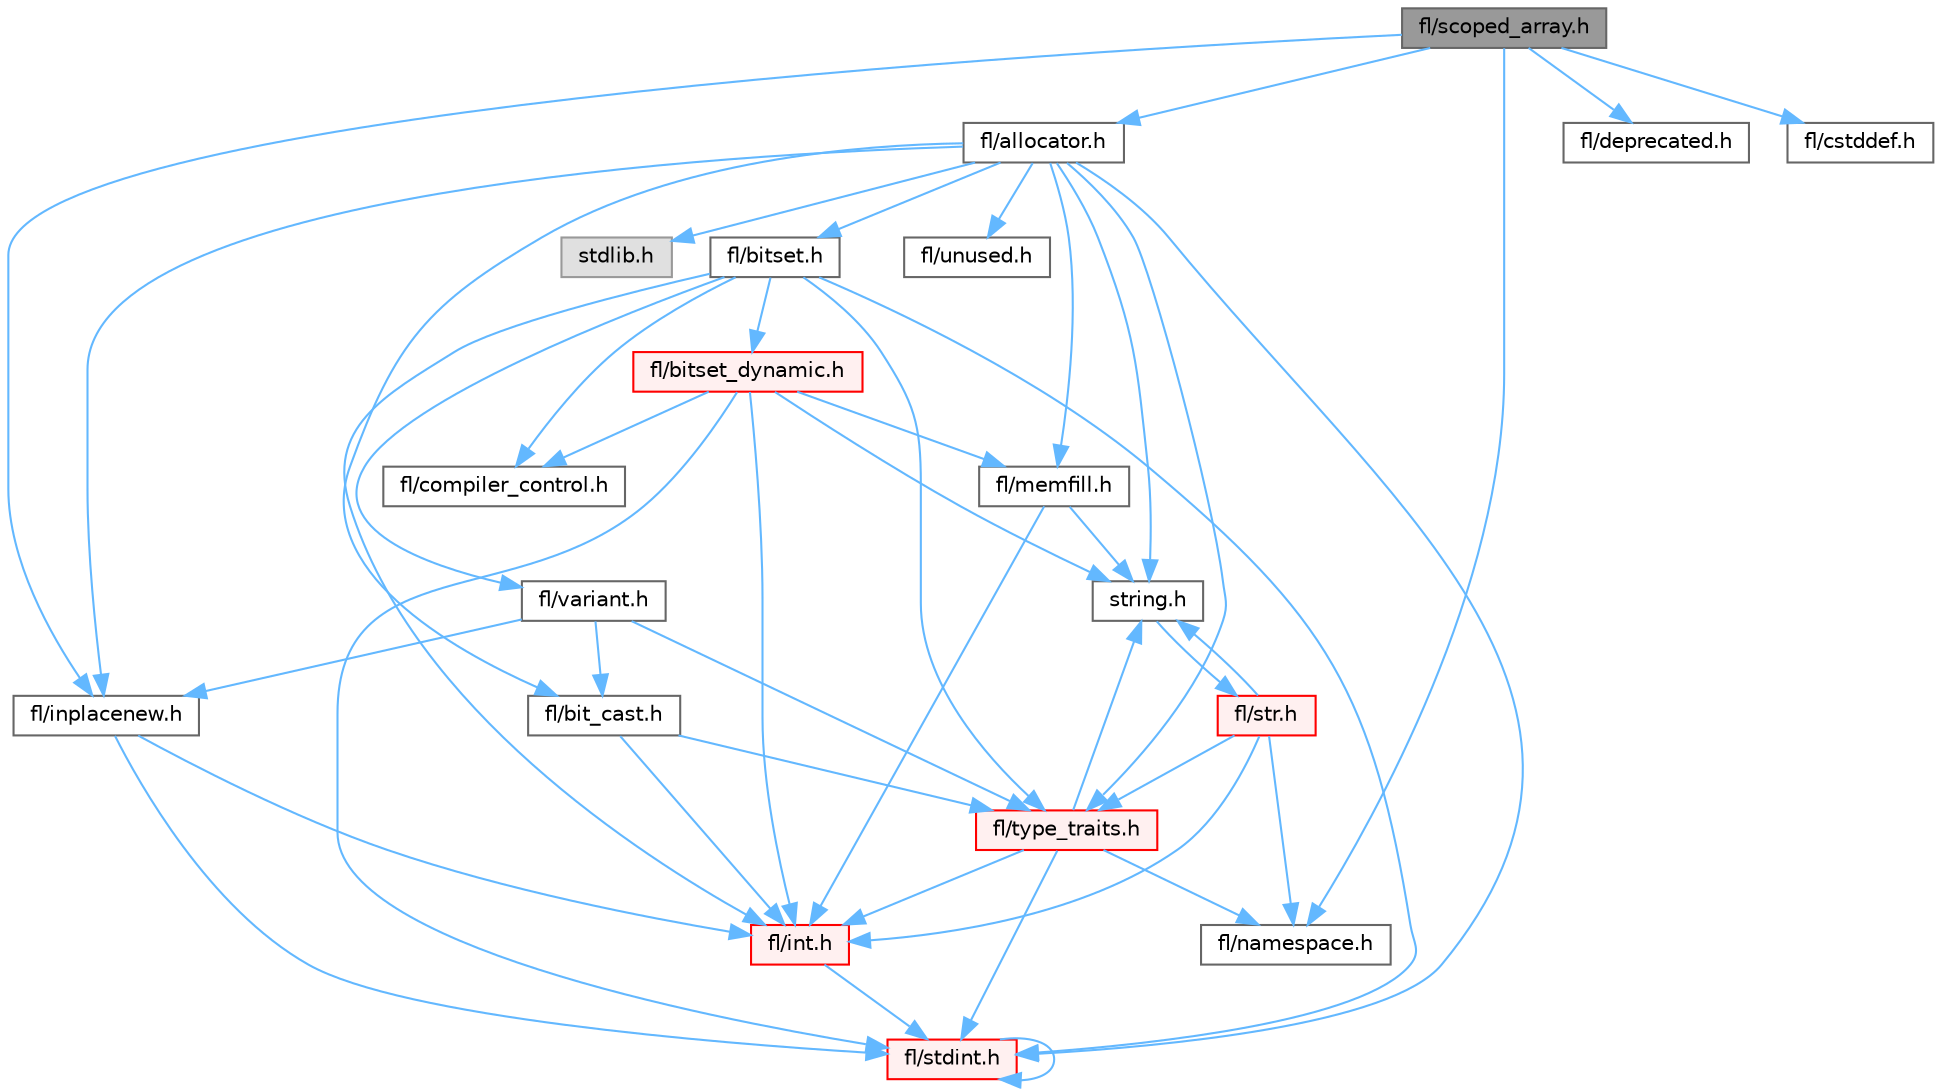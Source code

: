 digraph "fl/scoped_array.h"
{
 // INTERACTIVE_SVG=YES
 // LATEX_PDF_SIZE
  bgcolor="transparent";
  edge [fontname=Helvetica,fontsize=10,labelfontname=Helvetica,labelfontsize=10];
  node [fontname=Helvetica,fontsize=10,shape=box,height=0.2,width=0.4];
  Node1 [id="Node000001",label="fl/scoped_array.h",height=0.2,width=0.4,color="gray40", fillcolor="grey60", style="filled", fontcolor="black",tooltip=" "];
  Node1 -> Node2 [id="edge1_Node000001_Node000002",color="steelblue1",style="solid",tooltip=" "];
  Node2 [id="Node000002",label="fl/allocator.h",height=0.2,width=0.4,color="grey40", fillcolor="white", style="filled",URL="$da/da9/allocator_8h.html",tooltip=" "];
  Node2 -> Node3 [id="edge2_Node000002_Node000003",color="steelblue1",style="solid",tooltip=" "];
  Node3 [id="Node000003",label="stdlib.h",height=0.2,width=0.4,color="grey60", fillcolor="#E0E0E0", style="filled",tooltip=" "];
  Node2 -> Node4 [id="edge3_Node000002_Node000004",color="steelblue1",style="solid",tooltip=" "];
  Node4 [id="Node000004",label="string.h",height=0.2,width=0.4,color="grey40", fillcolor="white", style="filled",URL="$da/d66/string_8h.html",tooltip=" "];
  Node4 -> Node5 [id="edge4_Node000004_Node000005",color="steelblue1",style="solid",tooltip=" "];
  Node5 [id="Node000005",label="fl/str.h",height=0.2,width=0.4,color="red", fillcolor="#FFF0F0", style="filled",URL="$d1/d93/str_8h.html",tooltip=" "];
  Node5 -> Node6 [id="edge5_Node000005_Node000006",color="steelblue1",style="solid",tooltip=" "];
  Node6 [id="Node000006",label="fl/int.h",height=0.2,width=0.4,color="red", fillcolor="#FFF0F0", style="filled",URL="$d3/d7e/int_8h.html",tooltip=" "];
  Node6 -> Node7 [id="edge6_Node000006_Node000007",color="steelblue1",style="solid",tooltip=" "];
  Node7 [id="Node000007",label="fl/stdint.h",height=0.2,width=0.4,color="red", fillcolor="#FFF0F0", style="filled",URL="$df/dd8/stdint_8h.html",tooltip=" "];
  Node7 -> Node7 [id="edge7_Node000007_Node000007",color="steelblue1",style="solid",tooltip=" "];
  Node5 -> Node4 [id="edge8_Node000005_Node000004",color="steelblue1",style="solid",tooltip=" "];
  Node5 -> Node18 [id="edge9_Node000005_Node000018",color="steelblue1",style="solid",tooltip=" "];
  Node18 [id="Node000018",label="fl/namespace.h",height=0.2,width=0.4,color="grey40", fillcolor="white", style="filled",URL="$df/d2a/namespace_8h.html",tooltip="Implements the FastLED namespace macros."];
  Node5 -> Node17 [id="edge10_Node000005_Node000017",color="steelblue1",style="solid",tooltip=" "];
  Node17 [id="Node000017",label="fl/type_traits.h",height=0.2,width=0.4,color="red", fillcolor="#FFF0F0", style="filled",URL="$df/d63/type__traits_8h.html",tooltip=" "];
  Node17 -> Node4 [id="edge11_Node000017_Node000004",color="steelblue1",style="solid",tooltip=" "];
  Node17 -> Node7 [id="edge12_Node000017_Node000007",color="steelblue1",style="solid",tooltip=" "];
  Node17 -> Node18 [id="edge13_Node000017_Node000018",color="steelblue1",style="solid",tooltip=" "];
  Node17 -> Node6 [id="edge14_Node000017_Node000006",color="steelblue1",style="solid",tooltip=" "];
  Node2 -> Node39 [id="edge15_Node000002_Node000039",color="steelblue1",style="solid",tooltip=" "];
  Node39 [id="Node000039",label="fl/inplacenew.h",height=0.2,width=0.4,color="grey40", fillcolor="white", style="filled",URL="$db/d36/inplacenew_8h.html",tooltip=" "];
  Node39 -> Node7 [id="edge16_Node000039_Node000007",color="steelblue1",style="solid",tooltip=" "];
  Node39 -> Node6 [id="edge17_Node000039_Node000006",color="steelblue1",style="solid",tooltip=" "];
  Node2 -> Node43 [id="edge18_Node000002_Node000043",color="steelblue1",style="solid",tooltip=" "];
  Node43 [id="Node000043",label="fl/memfill.h",height=0.2,width=0.4,color="grey40", fillcolor="white", style="filled",URL="$d0/dda/memfill_8h.html",tooltip=" "];
  Node43 -> Node4 [id="edge19_Node000043_Node000004",color="steelblue1",style="solid",tooltip=" "];
  Node43 -> Node6 [id="edge20_Node000043_Node000006",color="steelblue1",style="solid",tooltip=" "];
  Node2 -> Node17 [id="edge21_Node000002_Node000017",color="steelblue1",style="solid",tooltip=" "];
  Node2 -> Node46 [id="edge22_Node000002_Node000046",color="steelblue1",style="solid",tooltip=" "];
  Node46 [id="Node000046",label="fl/unused.h",height=0.2,width=0.4,color="grey40", fillcolor="white", style="filled",URL="$d8/d4b/unused_8h.html",tooltip=" "];
  Node2 -> Node29 [id="edge23_Node000002_Node000029",color="steelblue1",style="solid",tooltip=" "];
  Node29 [id="Node000029",label="fl/bit_cast.h",height=0.2,width=0.4,color="grey40", fillcolor="white", style="filled",URL="$df/d72/bit__cast_8h.html",tooltip=" "];
  Node29 -> Node17 [id="edge24_Node000029_Node000017",color="steelblue1",style="solid",tooltip=" "];
  Node29 -> Node6 [id="edge25_Node000029_Node000006",color="steelblue1",style="solid",tooltip=" "];
  Node2 -> Node7 [id="edge26_Node000002_Node000007",color="steelblue1",style="solid",tooltip=" "];
  Node2 -> Node47 [id="edge27_Node000002_Node000047",color="steelblue1",style="solid",tooltip=" "];
  Node47 [id="Node000047",label="fl/bitset.h",height=0.2,width=0.4,color="grey40", fillcolor="white", style="filled",URL="$d1/d69/bitset_8h.html",tooltip=" "];
  Node47 -> Node48 [id="edge28_Node000047_Node000048",color="steelblue1",style="solid",tooltip=" "];
  Node48 [id="Node000048",label="fl/bitset_dynamic.h",height=0.2,width=0.4,color="red", fillcolor="#FFF0F0", style="filled",URL="$de/d7a/bitset__dynamic_8h.html",tooltip=" "];
  Node48 -> Node7 [id="edge29_Node000048_Node000007",color="steelblue1",style="solid",tooltip=" "];
  Node48 -> Node6 [id="edge30_Node000048_Node000006",color="steelblue1",style="solid",tooltip=" "];
  Node48 -> Node4 [id="edge31_Node000048_Node000004",color="steelblue1",style="solid",tooltip=" "];
  Node48 -> Node43 [id="edge32_Node000048_Node000043",color="steelblue1",style="solid",tooltip=" "];
  Node48 -> Node16 [id="edge33_Node000048_Node000016",color="steelblue1",style="solid",tooltip=" "];
  Node16 [id="Node000016",label="fl/compiler_control.h",height=0.2,width=0.4,color="grey40", fillcolor="white", style="filled",URL="$d4/d54/compiler__control_8h.html",tooltip=" "];
  Node47 -> Node17 [id="edge34_Node000047_Node000017",color="steelblue1",style="solid",tooltip=" "];
  Node47 -> Node38 [id="edge35_Node000047_Node000038",color="steelblue1",style="solid",tooltip=" "];
  Node38 [id="Node000038",label="fl/variant.h",height=0.2,width=0.4,color="grey40", fillcolor="white", style="filled",URL="$d6/d10/variant_8h.html",tooltip=" "];
  Node38 -> Node39 [id="edge36_Node000038_Node000039",color="steelblue1",style="solid",tooltip=" "];
  Node38 -> Node17 [id="edge37_Node000038_Node000017",color="steelblue1",style="solid",tooltip=" "];
  Node38 -> Node29 [id="edge38_Node000038_Node000029",color="steelblue1",style="solid",tooltip=" "];
  Node47 -> Node7 [id="edge39_Node000047_Node000007",color="steelblue1",style="solid",tooltip=" "];
  Node47 -> Node6 [id="edge40_Node000047_Node000006",color="steelblue1",style="solid",tooltip=" "];
  Node47 -> Node16 [id="edge41_Node000047_Node000016",color="steelblue1",style="solid",tooltip=" "];
  Node1 -> Node39 [id="edge42_Node000001_Node000039",color="steelblue1",style="solid",tooltip=" "];
  Node1 -> Node18 [id="edge43_Node000001_Node000018",color="steelblue1",style="solid",tooltip=" "];
  Node1 -> Node30 [id="edge44_Node000001_Node000030",color="steelblue1",style="solid",tooltip=" "];
  Node30 [id="Node000030",label="fl/deprecated.h",height=0.2,width=0.4,color="grey40", fillcolor="white", style="filled",URL="$d4/dce/deprecated_8h.html",tooltip=" "];
  Node1 -> Node25 [id="edge45_Node000001_Node000025",color="steelblue1",style="solid",tooltip=" "];
  Node25 [id="Node000025",label="fl/cstddef.h",height=0.2,width=0.4,color="grey40", fillcolor="white", style="filled",URL="$d7/d84/cstddef_8h.html",tooltip=" "];
}
